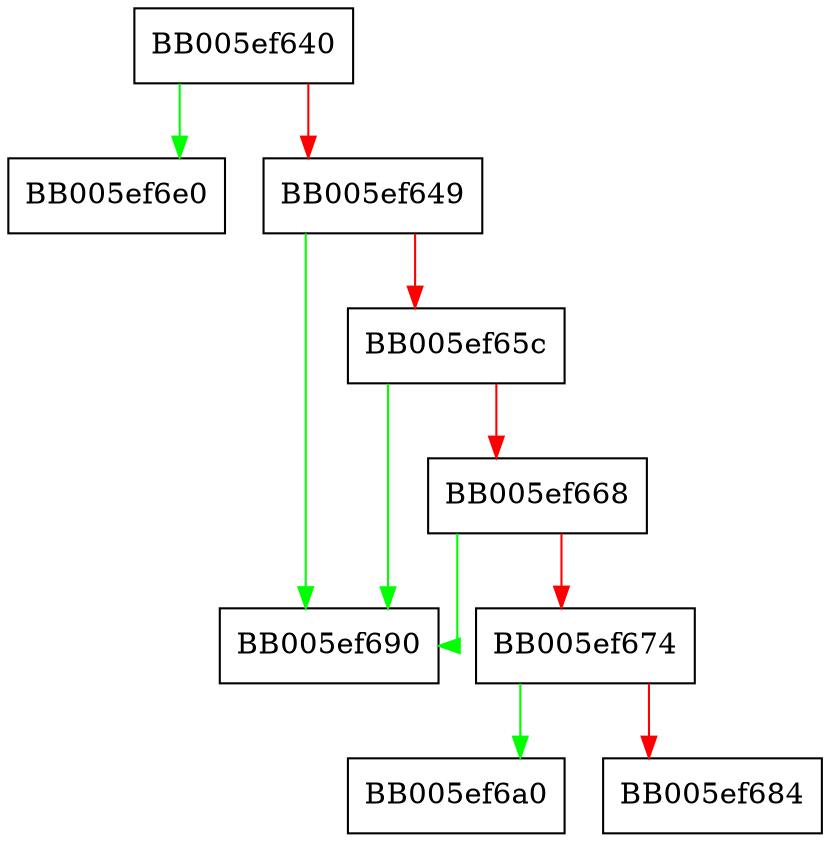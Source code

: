 digraph CRYPTO_secure_free {
  node [shape="box"];
  graph [splines=ortho];
  BB005ef640 -> BB005ef6e0 [color="green"];
  BB005ef640 -> BB005ef649 [color="red"];
  BB005ef649 -> BB005ef690 [color="green"];
  BB005ef649 -> BB005ef65c [color="red"];
  BB005ef65c -> BB005ef690 [color="green"];
  BB005ef65c -> BB005ef668 [color="red"];
  BB005ef668 -> BB005ef690 [color="green"];
  BB005ef668 -> BB005ef674 [color="red"];
  BB005ef674 -> BB005ef6a0 [color="green"];
  BB005ef674 -> BB005ef684 [color="red"];
}